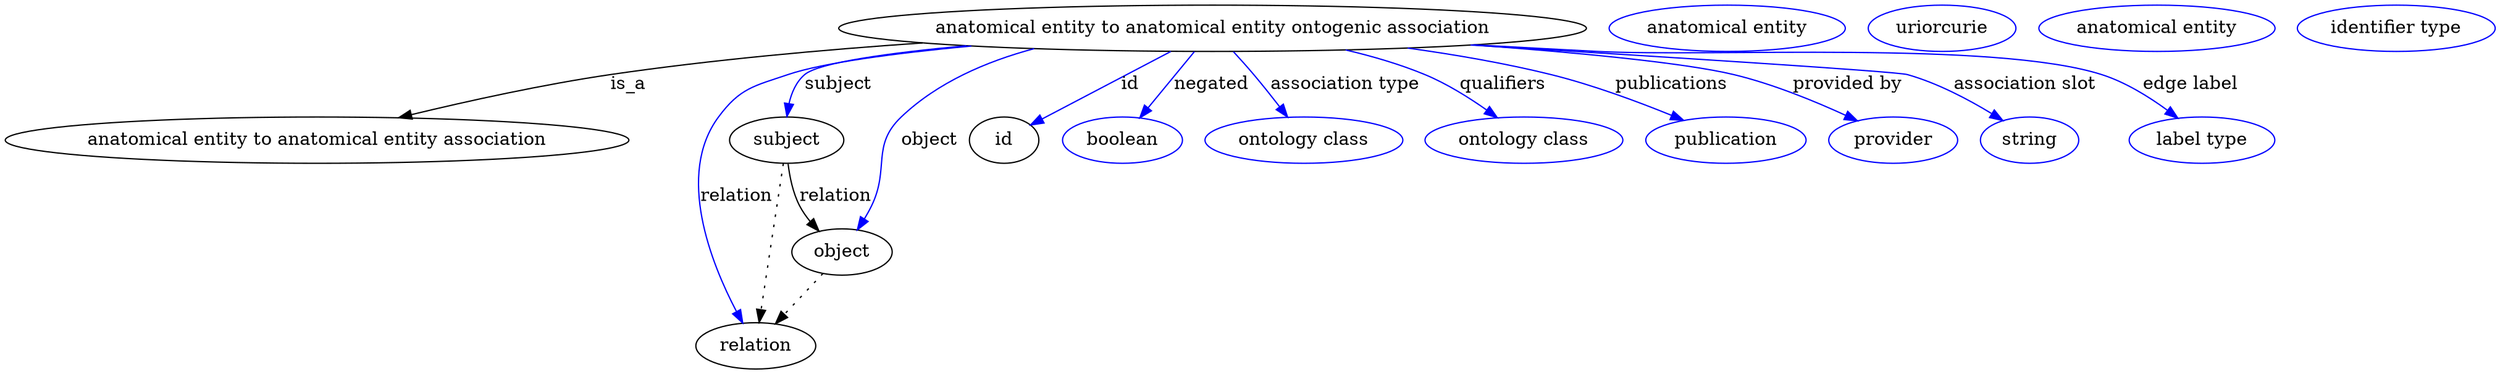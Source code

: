 digraph {
	graph [bb="0,0,1555.7,281"];
	node [label="\N"];
	"anatomical entity to anatomical entity ontogenic association"	 [height=0.5,
		label="anatomical entity to anatomical entity ontogenic association",
		pos="767.2,263",
		width=6.1746];
	"anatomical entity to anatomical entity association"	 [height=0.5,
		pos="185.2,177",
		width=5.1445];
	"anatomical entity to anatomical entity ontogenic association" -> "anatomical entity to anatomical entity association"	 [label=is_a,
		lp="373.48,220",
		pos="e,236.71,194.36 577.67,253.57 509.22,248.22 431.6,239.9 361.65,227 322.75,219.83 280.05,207.84 246.4,197.4"];
	subject	 [height=0.5,
		pos="476.2,177",
		width=0.97656];
	"anatomical entity to anatomical entity ontogenic association" -> subject	 [color=blue,
		label=subject,
		lp="514.03,220",
		pos="e,477.85,195.44 615.87,249.81 558.35,243.53 504.02,235.53 493.55,227 486.86,221.55 482.75,213.38 480.22,205.21",
		style=solid];
	relation	 [height=0.5,
		pos="456.2,18",
		width=1.031];
	"anatomical entity to anatomical entity ontogenic association" -> relation	 [color=blue,
		label=relation,
		lp="440.58,134",
		pos="e,446.8,35.476 613.14,250.01 558.89,244.09 505.2,236.31 480.2,227 456.17,218.05 446.08,216.56 432.2,195 402.39,148.68 425.5,81.424 \
442.45,44.586",
		style=solid];
	object	 [height=0.5,
		pos="516.2,91",
		width=0.88096];
	"anatomical entity to anatomical entity ontogenic association" -> object	 [color=blue,
		label=object,
		lp="573.3,177",
		pos="e,524.92,108.39 690.7,246.06 638.53,233.11 575.48,214.26 555.99,195 533.32,172.6 545.09,156.57 533.2,127 531.96,123.92 530.59,120.73 \
529.18,117.58",
		style=solid];
	id	 [height=0.5,
		pos="626.2,177",
		width=0.75];
	"anatomical entity to anatomical entity ontogenic association" -> id	 [color=blue,
		label=id,
		lp="710.65,220",
		pos="e,646.19,189.19 737.64,244.97 713.3,230.12 678.98,209.19 654.88,194.49",
		style=solid];
	negated	 [color=blue,
		height=0.5,
		label=boolean,
		pos="709.2,177",
		width=1.0584];
	"anatomical entity to anatomical entity ontogenic association" -> negated	 [color=blue,
		label=negated,
		lp="763.97,220",
		pos="e,720.89,194.33 754.9,244.76 746.66,232.55 735.7,216.29 726.57,202.76",
		style=solid];
	"association type"	 [color=blue,
		height=0.5,
		label="ontology class",
		pos="826.2,177",
		width=1.6931];
	"anatomical entity to anatomical entity ontogenic association" -> "association type"	 [color=blue,
		label="association type",
		lp="846.11,220",
		pos="e,813.91,194.92 779.71,244.76 787.98,232.71 798.95,216.72 808.16,203.3",
		style=solid];
	qualifiers	 [color=blue,
		height=0.5,
		label="ontology class",
		pos="966.2,177",
		width=1.6931];
	"anatomical entity to anatomical entity ontogenic association" -> qualifiers	 [color=blue,
		label=qualifiers,
		lp="944.25,220",
		pos="e,945.93,194.09 843.88,246.01 861.17,240.93 879.15,234.63 895.2,227 910.14,219.9 925.31,209.7 937.77,200.37",
		style=solid];
	publications	 [color=blue,
		height=0.5,
		label=publication,
		pos="1095.2,177",
		width=1.3859];
	"anatomical entity to anatomical entity ontogenic association" -> publications	 [color=blue,
		label=publications,
		lp="1049.4,220",
		pos="e,1065,191.65 882.38,247.58 912.56,242.29 944.86,235.5 974.2,227 1002.2,218.88 1032.5,206.34 1055.8,195.85",
		style=solid];
	"provided by"	 [color=blue,
		height=0.5,
		label=provider,
		pos="1203.2,177",
		width=1.1129];
	"anatomical entity to anatomical entity ontogenic association" -> "provided by"	 [color=blue,
		label="provided by",
		lp="1160.8,220",
		pos="e,1177.3,190.82 921.09,249.98 986.92,243.53 1055.8,235.34 1087.2,227 1115.4,219.52 1145.6,206.31 1168.1,195.35",
		style=solid];
	"association slot"	 [color=blue,
		height=0.5,
		label=string,
		pos="1291.2,177",
		width=0.8403];
	"anatomical entity to anatomical entity ontogenic association" -> "association slot"	 [color=blue,
		label="association slot",
		lp="1274.2,220",
		pos="e,1271.2,190.9 926.63,250.43 1046.6,240.86 1191.5,228.99 1198.2,227 1221.1,220.21 1244.8,207.38 1262.5,196.42",
		style=solid];
	"edge label"	 [color=blue,
		height=0.5,
		label="label type",
		pos="1400.2,177",
		width=1.2425];
	"anatomical entity to anatomical entity ontogenic association" -> "edge label"	 [color=blue,
		label="edge label",
		lp="1379.8,220",
		pos="e,1380.9,193.24 925.04,250.29 949.85,248.43 975.22,246.6 999.2,245 1070.7,240.23 1253,248.87 1321.2,227 1339.6,221.09 1358,209.84 \
1372.4,199.5",
		style=solid];
	subject -> relation	 [pos="e,458.47,36.027 473.91,158.76 470.44,131.21 463.84,78.735 459.75,46.223",
		style=dotted];
	subject -> object	 [label=relation,
		lp="512.58,134",
		pos="e,502.61,107.46 479.78,158.87 482.09,149.13 485.58,137.08 490.44,127 492.23,123.29 494.4,119.56 496.71,115.97"];
	"anatomical entity to anatomical entity ontogenic association_subject"	 [color=blue,
		height=0.5,
		label="anatomical entity",
		pos="1079.2,263",
		width=1.9792];
	"anatomical entity to anatomical entity ontogenic association_relation"	 [color=blue,
		height=0.5,
		label=uriorcurie,
		pos="1213.2,263",
		width=1.2492];
	object -> relation	 [pos="e,469.97,34.752 502.59,74.435 494.89,65.075 485.13,53.191 476.54,42.745",
		style=dotted];
	"anatomical entity to anatomical entity ontogenic association_object"	 [color=blue,
		height=0.5,
		label="anatomical entity",
		pos="1347.2,263",
		width=1.9792];
	association_id	 [color=blue,
		height=0.5,
		label="identifier type",
		pos="1496.2,263",
		width=1.652];
}
